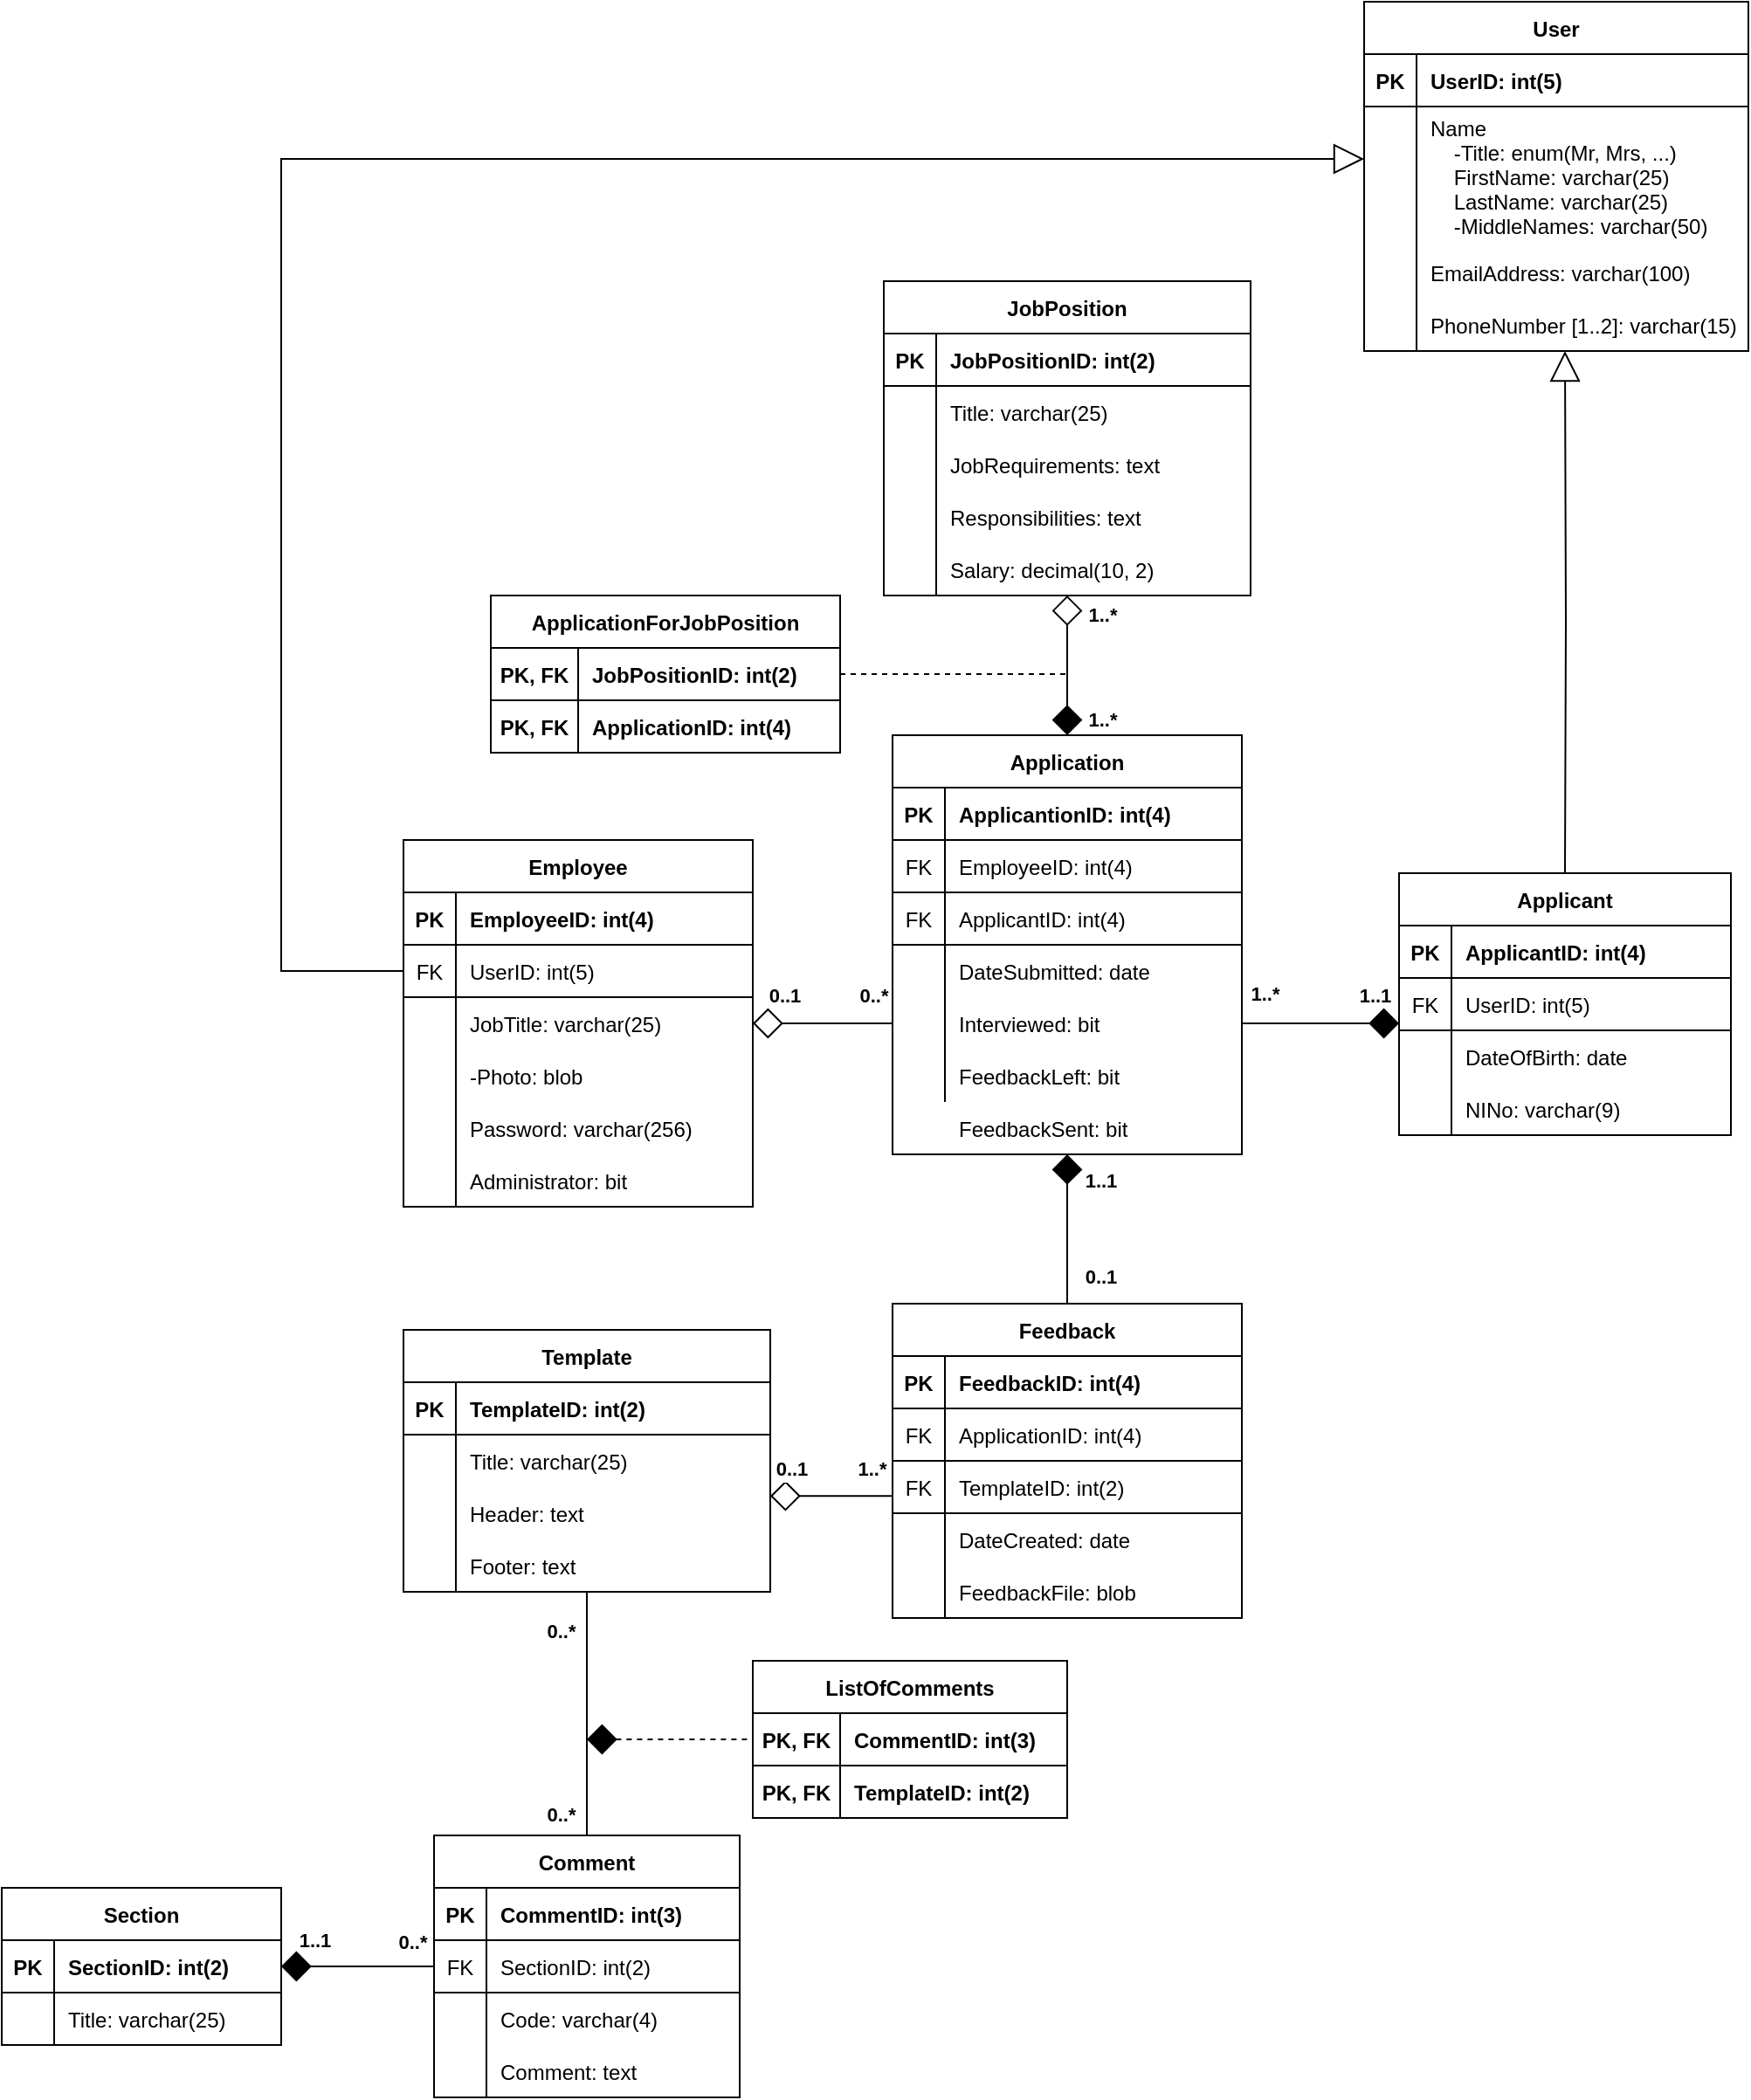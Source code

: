 <mxfile version="14.0.0" type="github">
  <diagram id="R2lEEEUBdFMjLlhIrx00" name="Page-1">
    <mxGraphModel dx="2810" dy="2193" grid="1" gridSize="10" guides="1" tooltips="1" connect="1" arrows="1" fold="1" page="1" pageScale="1" pageWidth="1080" pageHeight="1280" math="0" shadow="0" extFonts="Permanent Marker^https://fonts.googleapis.com/css?family=Permanent+Marker">
      <root>
        <mxCell id="0" />
        <mxCell id="1" parent="0" />
        <mxCell id="9p2l_SkOU7KyR0KljUXZ-85" style="edgeStyle=none;rounded=0;orthogonalLoop=1;jettySize=auto;html=1;exitX=0.5;exitY=0;exitDx=0;exitDy=0;endArrow=diamond;endFill=0;endSize=15;startSize=15;startArrow=diamond;startFill=1;" parent="1" target="9p2l_SkOU7KyR0KljUXZ-80" edge="1">
          <mxGeometry relative="1" as="geometry">
            <mxPoint x="-430" y="-820" as="sourcePoint" />
          </mxGeometry>
        </mxCell>
        <mxCell id="9p2l_SkOU7KyR0KljUXZ-97" value="1..*" style="edgeLabel;html=1;align=center;verticalAlign=middle;resizable=0;points=[];fontStyle=1" parent="9p2l_SkOU7KyR0KljUXZ-85" vertex="1" connectable="0">
          <mxGeometry x="0.552" y="-2" relative="1" as="geometry">
            <mxPoint x="18" y="-7.5" as="offset" />
          </mxGeometry>
        </mxCell>
        <mxCell id="9p2l_SkOU7KyR0KljUXZ-98" value="1..*" style="edgeLabel;html=1;align=center;verticalAlign=middle;resizable=0;points=[];fontStyle=1" parent="9p2l_SkOU7KyR0KljUXZ-85" vertex="1" connectable="0">
          <mxGeometry x="-0.298" relative="1" as="geometry">
            <mxPoint x="20" y="18.43" as="offset" />
          </mxGeometry>
        </mxCell>
        <mxCell id="9p2l_SkOU7KyR0KljUXZ-58" value="" style="endArrow=diamond;html=1;endFill=1;endSize=15;startSize=15;fontStyle=0;exitX=1;exitY=0.5;exitDx=0;exitDy=0;entryX=0;entryY=0.867;entryDx=0;entryDy=0;entryPerimeter=0;" parent="1" target="Jwv_NBytqCSPDycT1t21-40" edge="1">
          <mxGeometry width="50" height="50" relative="1" as="geometry">
            <mxPoint x="-330" y="-655" as="sourcePoint" />
            <mxPoint x="-270" y="-654" as="targetPoint" />
          </mxGeometry>
        </mxCell>
        <mxCell id="9p2l_SkOU7KyR0KljUXZ-59" value="1..1" style="edgeLabel;html=1;align=center;verticalAlign=middle;resizable=0;points=[];fontStyle=1" parent="9p2l_SkOU7KyR0KljUXZ-58" vertex="1" connectable="0">
          <mxGeometry x="0.604" y="-1" relative="1" as="geometry">
            <mxPoint x="3.83" y="-17.67" as="offset" />
          </mxGeometry>
        </mxCell>
        <mxCell id="9p2l_SkOU7KyR0KljUXZ-60" value="1..*" style="edgeLabel;html=1;align=center;verticalAlign=middle;resizable=0;points=[];fontStyle=1" parent="9p2l_SkOU7KyR0KljUXZ-58" vertex="1" connectable="0">
          <mxGeometry x="-0.706" y="1" relative="1" as="geometry">
            <mxPoint x="-0.67" y="-15.94" as="offset" />
          </mxGeometry>
        </mxCell>
        <mxCell id="9p2l_SkOU7KyR0KljUXZ-83" style="edgeStyle=none;rounded=0;orthogonalLoop=1;jettySize=auto;html=1;exitX=0.5;exitY=0;exitDx=0;exitDy=0;entryX=0.5;entryY=1;entryDx=0;entryDy=0;endArrow=diamond;endFill=1;endSize=15;startSize=15;startArrow=none;startFill=0;" parent="1" source="9p2l_SkOU7KyR0KljUXZ-1" target="-GzzLBbyq85hyPs0twr0-28" edge="1">
          <mxGeometry relative="1" as="geometry">
            <mxPoint x="-430" y="-549.79" as="targetPoint" />
          </mxGeometry>
        </mxCell>
        <mxCell id="9p2l_SkOU7KyR0KljUXZ-99" value="1..1" style="edgeLabel;html=1;align=center;verticalAlign=middle;resizable=0;points=[];fontStyle=1" parent="9p2l_SkOU7KyR0KljUXZ-83" vertex="1" connectable="0">
          <mxGeometry x="0.78" relative="1" as="geometry">
            <mxPoint x="19" y="5.1" as="offset" />
          </mxGeometry>
        </mxCell>
        <mxCell id="9p2l_SkOU7KyR0KljUXZ-100" value="0..1" style="edgeLabel;html=1;align=center;verticalAlign=middle;resizable=0;points=[];fontStyle=1" parent="9p2l_SkOU7KyR0KljUXZ-83" vertex="1" connectable="0">
          <mxGeometry x="-0.624" y="-2" relative="1" as="geometry">
            <mxPoint x="17" y="0.03" as="offset" />
          </mxGeometry>
        </mxCell>
        <mxCell id="9p2l_SkOU7KyR0KljUXZ-84" style="edgeStyle=none;rounded=0;orthogonalLoop=1;jettySize=auto;html=1;entryX=1;entryY=0.17;entryDx=0;entryDy=0;entryPerimeter=0;endArrow=diamond;endFill=0;endSize=15;startSize=15;fontStyle=1;startArrow=none;startFill=0;exitX=0;exitY=0.67;exitDx=0;exitDy=0;exitPerimeter=0;" parent="1" source="RQ_Bz-QQcChk1VoyOPiz-85" target="nxRkUjADTFQk0wGFNp9a-42" edge="1">
          <mxGeometry relative="1" as="geometry">
            <mxPoint x="-540" y="-384" as="sourcePoint" />
          </mxGeometry>
        </mxCell>
        <mxCell id="9p2l_SkOU7KyR0KljUXZ-101" value="1..*" style="edgeLabel;html=1;align=center;verticalAlign=middle;resizable=0;points=[];" parent="9p2l_SkOU7KyR0KljUXZ-84" vertex="1" connectable="0">
          <mxGeometry x="-0.639" relative="1" as="geometry">
            <mxPoint y="-15.02" as="offset" />
          </mxGeometry>
        </mxCell>
        <mxCell id="9p2l_SkOU7KyR0KljUXZ-102" value="0..1" style="edgeLabel;html=1;align=center;verticalAlign=middle;resizable=0;points=[];" parent="9p2l_SkOU7KyR0KljUXZ-84" vertex="1" connectable="0">
          <mxGeometry x="0.597" y="-1" relative="1" as="geometry">
            <mxPoint x="-2" y="-14.08" as="offset" />
          </mxGeometry>
        </mxCell>
        <mxCell id="Jwv_NBytqCSPDycT1t21-1" value="0..1" style="edgeLabel;html=1;align=center;verticalAlign=middle;resizable=0;points=[];fontStyle=1" parent="9p2l_SkOU7KyR0KljUXZ-84" vertex="1" connectable="0">
          <mxGeometry x="0.597" y="-1" relative="1" as="geometry">
            <mxPoint x="-2" y="-15.08" as="offset" />
          </mxGeometry>
        </mxCell>
        <mxCell id="Jwv_NBytqCSPDycT1t21-2" value="1..*" style="edgeLabel;html=1;align=center;verticalAlign=middle;resizable=0;points=[];fontStyle=1" parent="9p2l_SkOU7KyR0KljUXZ-84" vertex="1" connectable="0">
          <mxGeometry x="-0.639" relative="1" as="geometry">
            <mxPoint y="-16.02" as="offset" />
          </mxGeometry>
        </mxCell>
        <mxCell id="9p2l_SkOU7KyR0KljUXZ-96" style="edgeStyle=none;rounded=0;orthogonalLoop=1;jettySize=auto;html=1;exitX=0.5;exitY=0;exitDx=0;exitDy=0;endArrow=none;endFill=0;endSize=15;startSize=15;" parent="1" source="9p2l_SkOU7KyR0KljUXZ-86" target="nxRkUjADTFQk0wGFNp9a-45" edge="1">
          <mxGeometry relative="1" as="geometry" />
        </mxCell>
        <mxCell id="Jwv_NBytqCSPDycT1t21-3" value="0..*" style="edgeLabel;html=1;align=center;verticalAlign=middle;resizable=0;points=[];fontStyle=1" parent="9p2l_SkOU7KyR0KljUXZ-96" vertex="1" connectable="0">
          <mxGeometry x="-0.5" y="-1" relative="1" as="geometry">
            <mxPoint x="-16" y="22.41" as="offset" />
          </mxGeometry>
        </mxCell>
        <mxCell id="Jwv_NBytqCSPDycT1t21-4" value="0..*" style="edgeLabel;html=1;align=center;verticalAlign=middle;resizable=0;points=[];fontStyle=1" parent="9p2l_SkOU7KyR0KljUXZ-96" vertex="1" connectable="0">
          <mxGeometry x="0.429" y="3" relative="1" as="geometry">
            <mxPoint x="-12" y="-17.59" as="offset" />
          </mxGeometry>
        </mxCell>
        <mxCell id="RQ_Bz-QQcChk1VoyOPiz-91" style="edgeStyle=orthogonalEdgeStyle;rounded=0;orthogonalLoop=1;jettySize=auto;html=1;exitX=1;exitY=0.5;exitDx=0;exitDy=0;endArrow=none;endFill=0;endSize=15;startSize=15;dashed=1;" parent="1" source="RQ_Bz-QQcChk1VoyOPiz-67" edge="1">
          <mxGeometry relative="1" as="geometry">
            <mxPoint x="-430" y="-855" as="targetPoint" />
            <Array as="points">
              <mxPoint x="-430" y="-855" />
            </Array>
          </mxGeometry>
        </mxCell>
        <mxCell id="RQ_Bz-QQcChk1VoyOPiz-117" value="" style="endArrow=none;html=1;dashed=1;endSize=15;startSize=15;startArrow=diamond;startFill=1;entryX=0;entryY=0.5;entryDx=0;entryDy=0;" parent="1" target="RQ_Bz-QQcChk1VoyOPiz-106" edge="1">
          <mxGeometry width="50" height="50" relative="1" as="geometry">
            <mxPoint x="-705" y="-245" as="sourcePoint" />
            <mxPoint x="-615" y="-255" as="targetPoint" />
          </mxGeometry>
        </mxCell>
        <mxCell id="Jwv_NBytqCSPDycT1t21-5" value="" style="endArrow=none;html=1;endSize=15;startSize=15;startArrow=diamond;startFill=0;exitX=1;exitY=0.5;exitDx=0;exitDy=0;" parent="1" source="9foVVdT4UvjjOPpK9y7M-1" edge="1">
          <mxGeometry width="50" height="50" relative="1" as="geometry">
            <mxPoint x="-610" y="-660" as="sourcePoint" />
            <mxPoint x="-530" y="-655" as="targetPoint" />
          </mxGeometry>
        </mxCell>
        <mxCell id="Jwv_NBytqCSPDycT1t21-6" value="0..*" style="edgeLabel;html=1;align=center;verticalAlign=middle;resizable=0;points=[];fontStyle=1" parent="Jwv_NBytqCSPDycT1t21-5" vertex="1" connectable="0">
          <mxGeometry x="0.604" y="-1" relative="1" as="geometry">
            <mxPoint x="4.83" y="-17" as="offset" />
          </mxGeometry>
        </mxCell>
        <mxCell id="Jwv_NBytqCSPDycT1t21-7" value="0..1" style="edgeLabel;html=1;align=center;verticalAlign=middle;resizable=0;points=[];fontStyle=1" parent="Jwv_NBytqCSPDycT1t21-5" vertex="1" connectable="0">
          <mxGeometry x="-0.706" y="1" relative="1" as="geometry">
            <mxPoint x="5.29" y="-15" as="offset" />
          </mxGeometry>
        </mxCell>
        <mxCell id="Jwv_NBytqCSPDycT1t21-37" style="edgeStyle=orthogonalEdgeStyle;rounded=0;orthogonalLoop=1;jettySize=auto;html=1;startArrow=block;startFill=0;startSize=15;endArrow=none;endFill=0;endSize=15;entryX=0;entryY=0.5;entryDx=0;entryDy=0;" parent="1" source="Jwv_NBytqCSPDycT1t21-12" target="Jwv_NBytqCSPDycT1t21-43" edge="1">
          <mxGeometry relative="1" as="geometry">
            <mxPoint x="-850" y="-670" as="targetPoint" />
            <Array as="points">
              <mxPoint x="-880" y="-1150" />
              <mxPoint x="-880" y="-685" />
            </Array>
            <mxPoint x="-280" y="-1120" as="sourcePoint" />
          </mxGeometry>
        </mxCell>
        <mxCell id="Jwv_NBytqCSPDycT1t21-39" style="edgeStyle=orthogonalEdgeStyle;rounded=0;orthogonalLoop=1;jettySize=auto;html=1;entryX=0.5;entryY=0;entryDx=0;entryDy=0;startArrow=block;startFill=0;startSize=15;endArrow=none;endFill=0;endSize=15;" parent="1" target="C-vyLk0tnHw3VtMMgP7b-2" edge="1">
          <mxGeometry relative="1" as="geometry">
            <mxPoint x="-145" y="-1040" as="sourcePoint" />
            <Array as="points" />
          </mxGeometry>
        </mxCell>
        <mxCell id="9p2l_SkOU7KyR0KljUXZ-64" value="JobPosition" style="shape=table;startSize=30;container=1;collapsible=1;childLayout=tableLayout;fixedRows=1;rowLines=0;fontStyle=1;align=center;resizeLast=1;" parent="1" vertex="1">
          <mxGeometry x="-535" y="-1080" width="210" height="180" as="geometry" />
        </mxCell>
        <mxCell id="9p2l_SkOU7KyR0KljUXZ-65" value="" style="shape=partialRectangle;collapsible=0;dropTarget=0;pointerEvents=0;fillColor=none;points=[[0,0.5],[1,0.5]];portConstraint=eastwest;top=0;left=0;right=0;bottom=1;" parent="9p2l_SkOU7KyR0KljUXZ-64" vertex="1">
          <mxGeometry y="30" width="210" height="30" as="geometry" />
        </mxCell>
        <mxCell id="9p2l_SkOU7KyR0KljUXZ-66" value="PK" style="shape=partialRectangle;overflow=hidden;connectable=0;fillColor=none;top=0;left=0;bottom=0;right=0;fontStyle=1;" parent="9p2l_SkOU7KyR0KljUXZ-65" vertex="1">
          <mxGeometry width="30" height="30" as="geometry" />
        </mxCell>
        <mxCell id="9p2l_SkOU7KyR0KljUXZ-67" value="JobPositionID: int(2)" style="shape=partialRectangle;overflow=hidden;connectable=0;fillColor=none;top=0;left=0;bottom=0;right=0;align=left;spacingLeft=6;fontStyle=1;" parent="9p2l_SkOU7KyR0KljUXZ-65" vertex="1">
          <mxGeometry x="30" width="180" height="30" as="geometry" />
        </mxCell>
        <mxCell id="9p2l_SkOU7KyR0KljUXZ-71" value="" style="shape=partialRectangle;collapsible=0;dropTarget=0;pointerEvents=0;fillColor=none;points=[[0,0.5],[1,0.5]];portConstraint=eastwest;top=0;left=0;right=0;bottom=0;" parent="9p2l_SkOU7KyR0KljUXZ-64" vertex="1">
          <mxGeometry y="60" width="210" height="30" as="geometry" />
        </mxCell>
        <mxCell id="9p2l_SkOU7KyR0KljUXZ-72" value="" style="shape=partialRectangle;overflow=hidden;connectable=0;fillColor=none;top=0;left=0;bottom=0;right=0;" parent="9p2l_SkOU7KyR0KljUXZ-71" vertex="1">
          <mxGeometry width="30" height="30" as="geometry" />
        </mxCell>
        <mxCell id="9p2l_SkOU7KyR0KljUXZ-73" value="Title: varchar(25)" style="shape=partialRectangle;overflow=hidden;connectable=0;fillColor=none;top=0;left=0;bottom=0;right=0;align=left;spacingLeft=6;" parent="9p2l_SkOU7KyR0KljUXZ-71" vertex="1">
          <mxGeometry x="30" width="180" height="30" as="geometry" />
        </mxCell>
        <mxCell id="9p2l_SkOU7KyR0KljUXZ-74" value="" style="shape=partialRectangle;collapsible=0;dropTarget=0;pointerEvents=0;fillColor=none;points=[[0,0.5],[1,0.5]];portConstraint=eastwest;top=0;left=0;right=0;bottom=0;" parent="9p2l_SkOU7KyR0KljUXZ-64" vertex="1">
          <mxGeometry y="90" width="210" height="30" as="geometry" />
        </mxCell>
        <mxCell id="9p2l_SkOU7KyR0KljUXZ-75" value="" style="shape=partialRectangle;overflow=hidden;connectable=0;fillColor=none;top=0;left=0;bottom=0;right=0;" parent="9p2l_SkOU7KyR0KljUXZ-74" vertex="1">
          <mxGeometry width="30" height="30" as="geometry" />
        </mxCell>
        <mxCell id="9p2l_SkOU7KyR0KljUXZ-76" value="JobRequirements: text" style="shape=partialRectangle;overflow=hidden;connectable=0;fillColor=none;top=0;left=0;bottom=0;right=0;align=left;spacingLeft=6;" parent="9p2l_SkOU7KyR0KljUXZ-74" vertex="1">
          <mxGeometry x="30" width="180" height="30" as="geometry" />
        </mxCell>
        <mxCell id="9p2l_SkOU7KyR0KljUXZ-77" value="" style="shape=partialRectangle;collapsible=0;dropTarget=0;pointerEvents=0;fillColor=none;points=[[0,0.5],[1,0.5]];portConstraint=eastwest;top=0;left=0;right=0;bottom=0;" parent="9p2l_SkOU7KyR0KljUXZ-64" vertex="1">
          <mxGeometry y="120" width="210" height="30" as="geometry" />
        </mxCell>
        <mxCell id="9p2l_SkOU7KyR0KljUXZ-78" value="" style="shape=partialRectangle;overflow=hidden;connectable=0;fillColor=none;top=0;left=0;bottom=0;right=0;" parent="9p2l_SkOU7KyR0KljUXZ-77" vertex="1">
          <mxGeometry width="30" height="30" as="geometry" />
        </mxCell>
        <mxCell id="9p2l_SkOU7KyR0KljUXZ-79" value="Responsibilities: text" style="shape=partialRectangle;overflow=hidden;connectable=0;fillColor=none;top=0;left=0;bottom=0;right=0;align=left;spacingLeft=6;" parent="9p2l_SkOU7KyR0KljUXZ-77" vertex="1">
          <mxGeometry x="30" width="180" height="30" as="geometry" />
        </mxCell>
        <mxCell id="9p2l_SkOU7KyR0KljUXZ-80" value="" style="shape=partialRectangle;collapsible=0;dropTarget=0;pointerEvents=0;fillColor=none;points=[[0,0.5],[1,0.5]];portConstraint=eastwest;top=0;left=0;right=0;bottom=0;" parent="9p2l_SkOU7KyR0KljUXZ-64" vertex="1">
          <mxGeometry y="150" width="210" height="30" as="geometry" />
        </mxCell>
        <mxCell id="9p2l_SkOU7KyR0KljUXZ-81" value="" style="shape=partialRectangle;overflow=hidden;connectable=0;fillColor=none;top=0;left=0;bottom=0;right=0;" parent="9p2l_SkOU7KyR0KljUXZ-80" vertex="1">
          <mxGeometry width="30" height="30" as="geometry" />
        </mxCell>
        <mxCell id="9p2l_SkOU7KyR0KljUXZ-82" value="Salary: decimal(10, 2)" style="shape=partialRectangle;overflow=hidden;connectable=0;fillColor=none;top=0;left=0;bottom=0;right=0;align=left;spacingLeft=6;" parent="9p2l_SkOU7KyR0KljUXZ-80" vertex="1">
          <mxGeometry x="30" width="180" height="30" as="geometry" />
        </mxCell>
        <mxCell id="C-vyLk0tnHw3VtMMgP7b-23" value="Employee" style="shape=table;startSize=30;container=1;collapsible=1;childLayout=tableLayout;fixedRows=1;rowLines=0;fontStyle=1;align=center;resizeLast=1;" parent="1" vertex="1">
          <mxGeometry x="-810" y="-760" width="200" height="210" as="geometry" />
        </mxCell>
        <mxCell id="C-vyLk0tnHw3VtMMgP7b-24" value="" style="shape=partialRectangle;collapsible=0;dropTarget=0;pointerEvents=0;fillColor=none;points=[[0,0.5],[1,0.5]];portConstraint=eastwest;top=0;left=0;right=0;bottom=1;" parent="C-vyLk0tnHw3VtMMgP7b-23" vertex="1">
          <mxGeometry y="30" width="200" height="30" as="geometry" />
        </mxCell>
        <mxCell id="C-vyLk0tnHw3VtMMgP7b-25" value="PK" style="shape=partialRectangle;overflow=hidden;connectable=0;fillColor=none;top=0;left=0;bottom=0;right=0;fontStyle=1;" parent="C-vyLk0tnHw3VtMMgP7b-24" vertex="1">
          <mxGeometry width="30" height="30" as="geometry" />
        </mxCell>
        <mxCell id="C-vyLk0tnHw3VtMMgP7b-26" value="EmployeeID: int(4)" style="shape=partialRectangle;overflow=hidden;connectable=0;fillColor=none;top=0;left=0;bottom=0;right=0;align=left;spacingLeft=6;fontStyle=1;" parent="C-vyLk0tnHw3VtMMgP7b-24" vertex="1">
          <mxGeometry x="30" width="170" height="30" as="geometry" />
        </mxCell>
        <mxCell id="Jwv_NBytqCSPDycT1t21-43" value="" style="shape=partialRectangle;collapsible=0;dropTarget=0;pointerEvents=0;fillColor=none;points=[[0,0.5],[1,0.5]];portConstraint=eastwest;top=0;left=0;right=0;bottom=1;" parent="C-vyLk0tnHw3VtMMgP7b-23" vertex="1">
          <mxGeometry y="60" width="200" height="30" as="geometry" />
        </mxCell>
        <mxCell id="Jwv_NBytqCSPDycT1t21-44" value="FK" style="shape=partialRectangle;overflow=hidden;connectable=0;fillColor=none;top=0;left=0;bottom=0;right=0;fontStyle=0;" parent="Jwv_NBytqCSPDycT1t21-43" vertex="1">
          <mxGeometry width="30" height="30" as="geometry" />
        </mxCell>
        <mxCell id="Jwv_NBytqCSPDycT1t21-45" value="UserID: int(5)" style="shape=partialRectangle;overflow=hidden;connectable=0;fillColor=none;top=0;left=0;bottom=0;right=0;align=left;spacingLeft=6;fontStyle=0;" parent="Jwv_NBytqCSPDycT1t21-43" vertex="1">
          <mxGeometry x="30" width="170" height="30" as="geometry" />
        </mxCell>
        <mxCell id="9foVVdT4UvjjOPpK9y7M-1" value="" style="shape=partialRectangle;collapsible=0;dropTarget=0;pointerEvents=0;fillColor=none;points=[[0,0.5],[1,0.5]];portConstraint=eastwest;top=0;left=0;right=0;bottom=0;" parent="C-vyLk0tnHw3VtMMgP7b-23" vertex="1">
          <mxGeometry y="90" width="200" height="30" as="geometry" />
        </mxCell>
        <mxCell id="9foVVdT4UvjjOPpK9y7M-2" value="" style="shape=partialRectangle;overflow=hidden;connectable=0;fillColor=none;top=0;left=0;bottom=0;right=0;" parent="9foVVdT4UvjjOPpK9y7M-1" vertex="1">
          <mxGeometry width="30" height="30" as="geometry" />
        </mxCell>
        <mxCell id="9foVVdT4UvjjOPpK9y7M-3" value="JobTitle: varchar(25)" style="shape=partialRectangle;overflow=hidden;connectable=0;fillColor=none;top=0;left=0;bottom=0;right=0;align=left;spacingLeft=6;" parent="9foVVdT4UvjjOPpK9y7M-1" vertex="1">
          <mxGeometry x="30" width="170" height="30" as="geometry" />
        </mxCell>
        <mxCell id="6usLaWEUYPY83Md6v3eO-1" value="" style="shape=partialRectangle;collapsible=0;dropTarget=0;pointerEvents=0;fillColor=none;points=[[0,0.5],[1,0.5]];portConstraint=eastwest;top=0;left=0;right=0;bottom=0;" parent="C-vyLk0tnHw3VtMMgP7b-23" vertex="1">
          <mxGeometry y="120" width="200" height="30" as="geometry" />
        </mxCell>
        <mxCell id="6usLaWEUYPY83Md6v3eO-2" value="" style="shape=partialRectangle;overflow=hidden;connectable=0;fillColor=none;top=0;left=0;bottom=0;right=0;" parent="6usLaWEUYPY83Md6v3eO-1" vertex="1">
          <mxGeometry width="30" height="30" as="geometry" />
        </mxCell>
        <mxCell id="6usLaWEUYPY83Md6v3eO-3" value="-Photo: blob" style="shape=partialRectangle;overflow=hidden;connectable=0;fillColor=none;top=0;left=0;bottom=0;right=0;align=left;spacingLeft=6;" parent="6usLaWEUYPY83Md6v3eO-1" vertex="1">
          <mxGeometry x="30" width="170" height="30" as="geometry" />
        </mxCell>
        <mxCell id="RQ_Bz-QQcChk1VoyOPiz-60" value="" style="shape=partialRectangle;collapsible=0;dropTarget=0;pointerEvents=0;fillColor=none;points=[[0,0.5],[1,0.5]];portConstraint=eastwest;top=0;left=0;right=0;bottom=0;" parent="C-vyLk0tnHw3VtMMgP7b-23" vertex="1">
          <mxGeometry y="150" width="200" height="30" as="geometry" />
        </mxCell>
        <mxCell id="RQ_Bz-QQcChk1VoyOPiz-61" value="" style="shape=partialRectangle;overflow=hidden;connectable=0;fillColor=none;top=0;left=0;bottom=0;right=0;" parent="RQ_Bz-QQcChk1VoyOPiz-60" vertex="1">
          <mxGeometry width="30" height="30" as="geometry" />
        </mxCell>
        <mxCell id="RQ_Bz-QQcChk1VoyOPiz-62" value="Password: varchar(256)" style="shape=partialRectangle;overflow=hidden;connectable=0;fillColor=none;top=0;left=0;bottom=0;right=0;align=left;spacingLeft=6;" parent="RQ_Bz-QQcChk1VoyOPiz-60" vertex="1">
          <mxGeometry x="30" width="170" height="30" as="geometry" />
        </mxCell>
        <mxCell id="nxRkUjADTFQk0wGFNp9a-20" value="" style="shape=partialRectangle;collapsible=0;dropTarget=0;pointerEvents=0;fillColor=none;points=[[0,0.5],[1,0.5]];portConstraint=eastwest;top=0;left=0;right=0;bottom=0;" parent="C-vyLk0tnHw3VtMMgP7b-23" vertex="1">
          <mxGeometry y="180" width="200" height="30" as="geometry" />
        </mxCell>
        <mxCell id="nxRkUjADTFQk0wGFNp9a-21" value="" style="shape=partialRectangle;overflow=hidden;connectable=0;fillColor=none;top=0;left=0;bottom=0;right=0;" parent="nxRkUjADTFQk0wGFNp9a-20" vertex="1">
          <mxGeometry width="30" height="30" as="geometry" />
        </mxCell>
        <mxCell id="nxRkUjADTFQk0wGFNp9a-22" value="Administrator: bit" style="shape=partialRectangle;overflow=hidden;connectable=0;fillColor=none;top=0;left=0;bottom=0;right=0;align=left;spacingLeft=6;" parent="nxRkUjADTFQk0wGFNp9a-20" vertex="1">
          <mxGeometry x="30" width="170" height="30" as="geometry" />
        </mxCell>
        <mxCell id="nxRkUjADTFQk0wGFNp9a-35" value="Template" style="shape=table;startSize=30;container=1;collapsible=1;childLayout=tableLayout;fixedRows=1;rowLines=0;fontStyle=1;align=center;resizeLast=1;" parent="1" vertex="1">
          <mxGeometry x="-810" y="-479.5" width="210" height="150" as="geometry" />
        </mxCell>
        <mxCell id="nxRkUjADTFQk0wGFNp9a-36" value="" style="shape=partialRectangle;collapsible=0;dropTarget=0;pointerEvents=0;fillColor=none;points=[[0,0.5],[1,0.5]];portConstraint=eastwest;top=0;left=0;right=0;bottom=1;" parent="nxRkUjADTFQk0wGFNp9a-35" vertex="1">
          <mxGeometry y="30" width="210" height="30" as="geometry" />
        </mxCell>
        <mxCell id="nxRkUjADTFQk0wGFNp9a-37" value="PK" style="shape=partialRectangle;overflow=hidden;connectable=0;fillColor=none;top=0;left=0;bottom=0;right=0;fontStyle=1;" parent="nxRkUjADTFQk0wGFNp9a-36" vertex="1">
          <mxGeometry width="30" height="30" as="geometry" />
        </mxCell>
        <mxCell id="nxRkUjADTFQk0wGFNp9a-38" value="TemplateID: int(2)" style="shape=partialRectangle;overflow=hidden;connectable=0;fillColor=none;top=0;left=0;bottom=0;right=0;align=left;spacingLeft=6;fontStyle=1;" parent="nxRkUjADTFQk0wGFNp9a-36" vertex="1">
          <mxGeometry x="30" width="180" height="30" as="geometry" />
        </mxCell>
        <mxCell id="nxRkUjADTFQk0wGFNp9a-39" value="" style="shape=partialRectangle;collapsible=0;dropTarget=0;pointerEvents=0;fillColor=none;points=[[0,0.5],[1,0.5]];portConstraint=eastwest;top=0;left=0;right=0;bottom=0;" parent="nxRkUjADTFQk0wGFNp9a-35" vertex="1">
          <mxGeometry y="60" width="210" height="30" as="geometry" />
        </mxCell>
        <mxCell id="nxRkUjADTFQk0wGFNp9a-40" value="" style="shape=partialRectangle;overflow=hidden;connectable=0;fillColor=none;top=0;left=0;bottom=0;right=0;" parent="nxRkUjADTFQk0wGFNp9a-39" vertex="1">
          <mxGeometry width="30" height="30" as="geometry" />
        </mxCell>
        <mxCell id="nxRkUjADTFQk0wGFNp9a-41" value="Title: varchar(25)" style="shape=partialRectangle;overflow=hidden;connectable=0;fillColor=none;top=0;left=0;bottom=0;right=0;align=left;spacingLeft=6;" parent="nxRkUjADTFQk0wGFNp9a-39" vertex="1">
          <mxGeometry x="30" width="180" height="30" as="geometry" />
        </mxCell>
        <mxCell id="nxRkUjADTFQk0wGFNp9a-42" value="" style="shape=partialRectangle;collapsible=0;dropTarget=0;pointerEvents=0;fillColor=none;points=[[0,0.5],[1,0.5]];portConstraint=eastwest;top=0;left=0;right=0;bottom=0;" parent="nxRkUjADTFQk0wGFNp9a-35" vertex="1">
          <mxGeometry y="90" width="210" height="30" as="geometry" />
        </mxCell>
        <mxCell id="nxRkUjADTFQk0wGFNp9a-43" value="" style="shape=partialRectangle;overflow=hidden;connectable=0;fillColor=none;top=0;left=0;bottom=0;right=0;" parent="nxRkUjADTFQk0wGFNp9a-42" vertex="1">
          <mxGeometry width="30" height="30" as="geometry" />
        </mxCell>
        <mxCell id="nxRkUjADTFQk0wGFNp9a-44" value="Header: text" style="shape=partialRectangle;overflow=hidden;connectable=0;fillColor=none;top=0;left=0;bottom=0;right=0;align=left;spacingLeft=6;" parent="nxRkUjADTFQk0wGFNp9a-42" vertex="1">
          <mxGeometry x="30" width="180" height="30" as="geometry" />
        </mxCell>
        <mxCell id="nxRkUjADTFQk0wGFNp9a-45" value="" style="shape=partialRectangle;collapsible=0;dropTarget=0;pointerEvents=0;fillColor=none;points=[[0,0.5],[1,0.5]];portConstraint=eastwest;top=0;left=0;right=0;bottom=0;" parent="nxRkUjADTFQk0wGFNp9a-35" vertex="1">
          <mxGeometry y="120" width="210" height="30" as="geometry" />
        </mxCell>
        <mxCell id="nxRkUjADTFQk0wGFNp9a-46" value="" style="shape=partialRectangle;overflow=hidden;connectable=0;fillColor=none;top=0;left=0;bottom=0;right=0;" parent="nxRkUjADTFQk0wGFNp9a-45" vertex="1">
          <mxGeometry width="30" height="30" as="geometry" />
        </mxCell>
        <mxCell id="nxRkUjADTFQk0wGFNp9a-47" value="Footer: text" style="shape=partialRectangle;overflow=hidden;connectable=0;fillColor=none;top=0;left=0;bottom=0;right=0;align=left;spacingLeft=6;" parent="nxRkUjADTFQk0wGFNp9a-45" vertex="1">
          <mxGeometry x="30" width="180" height="30" as="geometry" />
        </mxCell>
        <mxCell id="C-vyLk0tnHw3VtMMgP7b-2" value="Applicant" style="shape=table;startSize=30;container=1;collapsible=1;childLayout=tableLayout;fixedRows=1;rowLines=0;fontStyle=1;align=center;resizeLast=1;" parent="1" vertex="1">
          <mxGeometry x="-240" y="-741" width="190" height="150" as="geometry" />
        </mxCell>
        <mxCell id="C-vyLk0tnHw3VtMMgP7b-3" value="" style="shape=partialRectangle;collapsible=0;dropTarget=0;pointerEvents=0;fillColor=none;points=[[0,0.5],[1,0.5]];portConstraint=eastwest;top=0;left=0;right=0;bottom=1;" parent="C-vyLk0tnHw3VtMMgP7b-2" vertex="1">
          <mxGeometry y="30" width="190" height="30" as="geometry" />
        </mxCell>
        <mxCell id="C-vyLk0tnHw3VtMMgP7b-4" value="PK" style="shape=partialRectangle;overflow=hidden;connectable=0;fillColor=none;top=0;left=0;bottom=0;right=0;fontStyle=1;" parent="C-vyLk0tnHw3VtMMgP7b-3" vertex="1">
          <mxGeometry width="30" height="30" as="geometry" />
        </mxCell>
        <mxCell id="C-vyLk0tnHw3VtMMgP7b-5" value="ApplicantID: int(4)" style="shape=partialRectangle;overflow=hidden;connectable=0;fillColor=none;top=0;left=0;bottom=0;right=0;align=left;spacingLeft=6;fontStyle=1;" parent="C-vyLk0tnHw3VtMMgP7b-3" vertex="1">
          <mxGeometry x="30" width="160" height="30" as="geometry" />
        </mxCell>
        <mxCell id="Jwv_NBytqCSPDycT1t21-40" value="" style="shape=partialRectangle;collapsible=0;dropTarget=0;pointerEvents=0;fillColor=none;points=[[0,0.5],[1,0.5]];portConstraint=eastwest;top=0;left=0;right=0;bottom=1;" parent="C-vyLk0tnHw3VtMMgP7b-2" vertex="1">
          <mxGeometry y="60" width="190" height="30" as="geometry" />
        </mxCell>
        <mxCell id="Jwv_NBytqCSPDycT1t21-41" value="FK" style="shape=partialRectangle;overflow=hidden;connectable=0;fillColor=none;top=0;left=0;bottom=0;right=0;fontStyle=0;" parent="Jwv_NBytqCSPDycT1t21-40" vertex="1">
          <mxGeometry width="30" height="30" as="geometry" />
        </mxCell>
        <mxCell id="Jwv_NBytqCSPDycT1t21-42" value="UserID: int(5)" style="shape=partialRectangle;overflow=hidden;connectable=0;fillColor=none;top=0;left=0;bottom=0;right=0;align=left;spacingLeft=6;fontStyle=0;" parent="Jwv_NBytqCSPDycT1t21-40" vertex="1">
          <mxGeometry x="30" width="160" height="30" as="geometry" />
        </mxCell>
        <mxCell id="9p2l_SkOU7KyR0KljUXZ-45" value="" style="shape=partialRectangle;collapsible=0;dropTarget=0;pointerEvents=0;fillColor=none;points=[[0,0.5],[1,0.5]];portConstraint=eastwest;top=0;left=0;right=0;bottom=0;" parent="C-vyLk0tnHw3VtMMgP7b-2" vertex="1">
          <mxGeometry y="90" width="190" height="30" as="geometry" />
        </mxCell>
        <mxCell id="9p2l_SkOU7KyR0KljUXZ-46" value="" style="shape=partialRectangle;overflow=hidden;connectable=0;fillColor=none;top=0;left=0;bottom=0;right=0;" parent="9p2l_SkOU7KyR0KljUXZ-45" vertex="1">
          <mxGeometry width="30" height="30" as="geometry" />
        </mxCell>
        <mxCell id="9p2l_SkOU7KyR0KljUXZ-47" value="DateOfBirth: date" style="shape=partialRectangle;overflow=hidden;connectable=0;fillColor=none;top=0;left=0;bottom=0;right=0;align=left;spacingLeft=6;" parent="9p2l_SkOU7KyR0KljUXZ-45" vertex="1">
          <mxGeometry x="30" width="160" height="30" as="geometry" />
        </mxCell>
        <mxCell id="RQ_Bz-QQcChk1VoyOPiz-45" value="" style="shape=partialRectangle;collapsible=0;dropTarget=0;pointerEvents=0;fillColor=none;points=[[0,0.5],[1,0.5]];portConstraint=eastwest;top=0;left=0;right=0;bottom=0;" parent="C-vyLk0tnHw3VtMMgP7b-2" vertex="1">
          <mxGeometry y="120" width="190" height="30" as="geometry" />
        </mxCell>
        <mxCell id="RQ_Bz-QQcChk1VoyOPiz-46" value="" style="shape=partialRectangle;overflow=hidden;connectable=0;fillColor=none;top=0;left=0;bottom=0;right=0;" parent="RQ_Bz-QQcChk1VoyOPiz-45" vertex="1">
          <mxGeometry width="30" height="30" as="geometry" />
        </mxCell>
        <mxCell id="RQ_Bz-QQcChk1VoyOPiz-47" value="NINo: varchar(9)" style="shape=partialRectangle;overflow=hidden;connectable=0;fillColor=none;top=0;left=0;bottom=0;right=0;align=left;spacingLeft=6;" parent="RQ_Bz-QQcChk1VoyOPiz-45" vertex="1">
          <mxGeometry x="30" width="160" height="30" as="geometry" />
        </mxCell>
        <mxCell id="Jwv_NBytqCSPDycT1t21-8" value="User" style="shape=table;startSize=30;container=1;collapsible=1;childLayout=tableLayout;fixedRows=1;rowLines=0;fontStyle=1;align=center;resizeLast=1;" parent="1" vertex="1">
          <mxGeometry x="-260" y="-1240" width="220" height="200" as="geometry" />
        </mxCell>
        <mxCell id="Jwv_NBytqCSPDycT1t21-9" value="" style="shape=partialRectangle;collapsible=0;dropTarget=0;pointerEvents=0;fillColor=none;points=[[0,0.5],[1,0.5]];portConstraint=eastwest;top=0;left=0;right=0;bottom=1;" parent="Jwv_NBytqCSPDycT1t21-8" vertex="1">
          <mxGeometry y="30" width="220" height="30" as="geometry" />
        </mxCell>
        <mxCell id="Jwv_NBytqCSPDycT1t21-10" value="PK" style="shape=partialRectangle;overflow=hidden;connectable=0;fillColor=none;top=0;left=0;bottom=0;right=0;fontStyle=1;" parent="Jwv_NBytqCSPDycT1t21-9" vertex="1">
          <mxGeometry width="30" height="30" as="geometry" />
        </mxCell>
        <mxCell id="Jwv_NBytqCSPDycT1t21-11" value="UserID: int(5)" style="shape=partialRectangle;overflow=hidden;connectable=0;fillColor=none;top=0;left=0;bottom=0;right=0;align=left;spacingLeft=6;fontStyle=1;" parent="Jwv_NBytqCSPDycT1t21-9" vertex="1">
          <mxGeometry x="30" width="190" height="30" as="geometry" />
        </mxCell>
        <mxCell id="Jwv_NBytqCSPDycT1t21-12" value="" style="shape=partialRectangle;collapsible=0;dropTarget=0;pointerEvents=0;fillColor=none;points=[[0,0.5],[1,0.5]];portConstraint=eastwest;top=0;left=0;right=0;bottom=0;" parent="Jwv_NBytqCSPDycT1t21-8" vertex="1">
          <mxGeometry y="60" width="220" height="80" as="geometry" />
        </mxCell>
        <mxCell id="Jwv_NBytqCSPDycT1t21-13" value="" style="shape=partialRectangle;overflow=hidden;connectable=0;fillColor=none;top=0;left=0;bottom=0;right=0;" parent="Jwv_NBytqCSPDycT1t21-12" vertex="1">
          <mxGeometry width="30" height="80" as="geometry" />
        </mxCell>
        <mxCell id="Jwv_NBytqCSPDycT1t21-14" value="Name&#xa;    -Title: enum(Mr, Mrs, ...)&#xa;    FirstName: varchar(25)&#xa;    LastName: varchar(25)&#xa;    -MiddleNames: varchar(50)" style="shape=partialRectangle;overflow=hidden;connectable=0;fillColor=none;top=0;left=0;bottom=0;right=0;align=left;spacingLeft=6;" parent="Jwv_NBytqCSPDycT1t21-12" vertex="1">
          <mxGeometry x="30" width="190" height="80" as="geometry" />
        </mxCell>
        <mxCell id="Jwv_NBytqCSPDycT1t21-15" value="" style="shape=partialRectangle;collapsible=0;dropTarget=0;pointerEvents=0;fillColor=none;points=[[0,0.5],[1,0.5]];portConstraint=eastwest;top=0;left=0;right=0;bottom=0;" parent="Jwv_NBytqCSPDycT1t21-8" vertex="1">
          <mxGeometry y="140" width="220" height="30" as="geometry" />
        </mxCell>
        <mxCell id="Jwv_NBytqCSPDycT1t21-16" value="" style="shape=partialRectangle;overflow=hidden;connectable=0;fillColor=none;top=0;left=0;bottom=0;right=0;" parent="Jwv_NBytqCSPDycT1t21-15" vertex="1">
          <mxGeometry width="30" height="30" as="geometry" />
        </mxCell>
        <mxCell id="Jwv_NBytqCSPDycT1t21-17" value="EmailAddress: varchar(100)" style="shape=partialRectangle;overflow=hidden;connectable=0;fillColor=none;top=0;left=0;bottom=0;right=0;align=left;spacingLeft=6;" parent="Jwv_NBytqCSPDycT1t21-15" vertex="1">
          <mxGeometry x="30" width="190" height="30" as="geometry" />
        </mxCell>
        <mxCell id="6usLaWEUYPY83Md6v3eO-4" value="" style="shape=partialRectangle;collapsible=0;dropTarget=0;pointerEvents=0;fillColor=none;points=[[0,0.5],[1,0.5]];portConstraint=eastwest;top=0;left=0;right=0;bottom=0;" parent="Jwv_NBytqCSPDycT1t21-8" vertex="1">
          <mxGeometry y="170" width="220" height="30" as="geometry" />
        </mxCell>
        <mxCell id="6usLaWEUYPY83Md6v3eO-5" value="" style="shape=partialRectangle;overflow=hidden;connectable=0;fillColor=none;top=0;left=0;bottom=0;right=0;" parent="6usLaWEUYPY83Md6v3eO-4" vertex="1">
          <mxGeometry width="30" height="30" as="geometry" />
        </mxCell>
        <mxCell id="6usLaWEUYPY83Md6v3eO-6" value="PhoneNumber [1..2]: varchar(15)" style="shape=partialRectangle;overflow=hidden;connectable=0;fillColor=none;top=0;left=0;bottom=0;right=0;align=left;spacingLeft=6;" parent="6usLaWEUYPY83Md6v3eO-4" vertex="1">
          <mxGeometry x="30" width="190" height="30" as="geometry" />
        </mxCell>
        <mxCell id="9p2l_SkOU7KyR0KljUXZ-86" value="Comment" style="shape=table;startSize=30;container=1;collapsible=1;childLayout=tableLayout;fixedRows=1;rowLines=0;fontStyle=1;align=center;resizeLast=1;" parent="1" vertex="1">
          <mxGeometry x="-792.5" y="-190" width="175" height="150" as="geometry" />
        </mxCell>
        <mxCell id="9p2l_SkOU7KyR0KljUXZ-87" value="" style="shape=partialRectangle;collapsible=0;dropTarget=0;pointerEvents=0;fillColor=none;points=[[0,0.5],[1,0.5]];portConstraint=eastwest;top=0;left=0;right=0;bottom=1;" parent="9p2l_SkOU7KyR0KljUXZ-86" vertex="1">
          <mxGeometry y="30" width="175" height="30" as="geometry" />
        </mxCell>
        <mxCell id="9p2l_SkOU7KyR0KljUXZ-88" value="PK" style="shape=partialRectangle;overflow=hidden;connectable=0;fillColor=none;top=0;left=0;bottom=0;right=0;fontStyle=1;" parent="9p2l_SkOU7KyR0KljUXZ-87" vertex="1">
          <mxGeometry width="30" height="30" as="geometry" />
        </mxCell>
        <mxCell id="9p2l_SkOU7KyR0KljUXZ-89" value="CommentID: int(3)" style="shape=partialRectangle;overflow=hidden;connectable=0;fillColor=none;top=0;left=0;bottom=0;right=0;align=left;spacingLeft=6;fontStyle=1;" parent="9p2l_SkOU7KyR0KljUXZ-87" vertex="1">
          <mxGeometry x="30" width="145" height="30" as="geometry" />
        </mxCell>
        <mxCell id="6usLaWEUYPY83Md6v3eO-37" value="" style="shape=partialRectangle;collapsible=0;dropTarget=0;pointerEvents=0;fillColor=none;points=[[0,0.5],[1,0.5]];portConstraint=eastwest;top=0;left=0;right=0;bottom=1;" parent="9p2l_SkOU7KyR0KljUXZ-86" vertex="1">
          <mxGeometry y="60" width="175" height="30" as="geometry" />
        </mxCell>
        <mxCell id="6usLaWEUYPY83Md6v3eO-38" value="FK" style="shape=partialRectangle;overflow=hidden;connectable=0;fillColor=none;top=0;left=0;bottom=0;right=0;fontStyle=0;" parent="6usLaWEUYPY83Md6v3eO-37" vertex="1">
          <mxGeometry width="30" height="30" as="geometry" />
        </mxCell>
        <mxCell id="6usLaWEUYPY83Md6v3eO-39" value="SectionID: int(2)" style="shape=partialRectangle;overflow=hidden;connectable=0;fillColor=none;top=0;left=0;bottom=0;right=0;align=left;spacingLeft=6;fontStyle=0;" parent="6usLaWEUYPY83Md6v3eO-37" vertex="1">
          <mxGeometry x="30" width="145" height="30" as="geometry" />
        </mxCell>
        <mxCell id="9p2l_SkOU7KyR0KljUXZ-93" value="" style="shape=partialRectangle;collapsible=0;dropTarget=0;pointerEvents=0;fillColor=none;points=[[0,0.5],[1,0.5]];portConstraint=eastwest;top=0;left=0;right=0;bottom=0;" parent="9p2l_SkOU7KyR0KljUXZ-86" vertex="1">
          <mxGeometry y="90" width="175" height="30" as="geometry" />
        </mxCell>
        <mxCell id="9p2l_SkOU7KyR0KljUXZ-94" value="" style="shape=partialRectangle;overflow=hidden;connectable=0;fillColor=none;top=0;left=0;bottom=0;right=0;" parent="9p2l_SkOU7KyR0KljUXZ-93" vertex="1">
          <mxGeometry width="30" height="30" as="geometry" />
        </mxCell>
        <mxCell id="9p2l_SkOU7KyR0KljUXZ-95" value="Code: varchar(4)" style="shape=partialRectangle;overflow=hidden;connectable=0;fillColor=none;top=0;left=0;bottom=0;right=0;align=left;spacingLeft=6;" parent="9p2l_SkOU7KyR0KljUXZ-93" vertex="1">
          <mxGeometry x="30" width="145" height="30" as="geometry" />
        </mxCell>
        <mxCell id="2FHH0w-kwXNXSZ-AHe2z-1" value="" style="shape=partialRectangle;collapsible=0;dropTarget=0;pointerEvents=0;fillColor=none;points=[[0,0.5],[1,0.5]];portConstraint=eastwest;top=0;left=0;right=0;bottom=0;" parent="9p2l_SkOU7KyR0KljUXZ-86" vertex="1">
          <mxGeometry y="120" width="175" height="30" as="geometry" />
        </mxCell>
        <mxCell id="2FHH0w-kwXNXSZ-AHe2z-2" value="" style="shape=partialRectangle;overflow=hidden;connectable=0;fillColor=none;top=0;left=0;bottom=0;right=0;" parent="2FHH0w-kwXNXSZ-AHe2z-1" vertex="1">
          <mxGeometry width="30" height="30" as="geometry" />
        </mxCell>
        <mxCell id="2FHH0w-kwXNXSZ-AHe2z-3" value="Comment: text" style="shape=partialRectangle;overflow=hidden;connectable=0;fillColor=none;top=0;left=0;bottom=0;right=0;align=left;spacingLeft=6;" parent="2FHH0w-kwXNXSZ-AHe2z-1" vertex="1">
          <mxGeometry x="30" width="145" height="30" as="geometry" />
        </mxCell>
        <mxCell id="9p2l_SkOU7KyR0KljUXZ-1" value="Feedback" style="shape=table;startSize=30;container=1;collapsible=1;childLayout=tableLayout;fixedRows=1;rowLines=0;fontStyle=1;align=center;resizeLast=1;" parent="1" vertex="1">
          <mxGeometry x="-530" y="-494.5" width="200" height="180" as="geometry" />
        </mxCell>
        <mxCell id="9p2l_SkOU7KyR0KljUXZ-2" value="" style="shape=partialRectangle;collapsible=0;dropTarget=0;pointerEvents=0;fillColor=none;points=[[0,0.5],[1,0.5]];portConstraint=eastwest;top=0;left=0;right=0;bottom=1;" parent="9p2l_SkOU7KyR0KljUXZ-1" vertex="1">
          <mxGeometry y="30" width="200" height="30" as="geometry" />
        </mxCell>
        <mxCell id="9p2l_SkOU7KyR0KljUXZ-3" value="PK" style="shape=partialRectangle;overflow=hidden;connectable=0;fillColor=none;top=0;left=0;bottom=0;right=0;fontStyle=1;" parent="9p2l_SkOU7KyR0KljUXZ-2" vertex="1">
          <mxGeometry width="30" height="30" as="geometry" />
        </mxCell>
        <mxCell id="9p2l_SkOU7KyR0KljUXZ-4" value="FeedbackID: int(4)" style="shape=partialRectangle;overflow=hidden;connectable=0;fillColor=none;top=0;left=0;bottom=0;right=0;align=left;spacingLeft=6;fontStyle=1;" parent="9p2l_SkOU7KyR0KljUXZ-2" vertex="1">
          <mxGeometry x="30" width="170" height="30" as="geometry" />
        </mxCell>
        <mxCell id="RQ_Bz-QQcChk1VoyOPiz-82" value="" style="shape=partialRectangle;collapsible=0;dropTarget=0;pointerEvents=0;fillColor=none;points=[[0,0.5],[1,0.5]];portConstraint=eastwest;top=0;left=0;right=0;bottom=1;fontStyle=0" parent="9p2l_SkOU7KyR0KljUXZ-1" vertex="1">
          <mxGeometry y="60" width="200" height="30" as="geometry" />
        </mxCell>
        <mxCell id="RQ_Bz-QQcChk1VoyOPiz-83" value="FK" style="shape=partialRectangle;overflow=hidden;connectable=0;fillColor=none;top=0;left=0;bottom=0;right=0;fontStyle=0;" parent="RQ_Bz-QQcChk1VoyOPiz-82" vertex="1">
          <mxGeometry width="30" height="30" as="geometry" />
        </mxCell>
        <mxCell id="RQ_Bz-QQcChk1VoyOPiz-84" value="ApplicationID: int(4)" style="shape=partialRectangle;overflow=hidden;connectable=0;fillColor=none;top=0;left=0;bottom=0;right=0;align=left;spacingLeft=6;fontStyle=0;" parent="RQ_Bz-QQcChk1VoyOPiz-82" vertex="1">
          <mxGeometry x="30" width="170" height="30" as="geometry" />
        </mxCell>
        <mxCell id="RQ_Bz-QQcChk1VoyOPiz-85" value="" style="shape=partialRectangle;collapsible=0;dropTarget=0;pointerEvents=0;fillColor=none;points=[[0,0.5],[1,0.5]];portConstraint=eastwest;top=0;left=0;right=0;bottom=1;fontStyle=0" parent="9p2l_SkOU7KyR0KljUXZ-1" vertex="1">
          <mxGeometry y="90" width="200" height="30" as="geometry" />
        </mxCell>
        <mxCell id="RQ_Bz-QQcChk1VoyOPiz-86" value="FK" style="shape=partialRectangle;overflow=hidden;connectable=0;fillColor=none;top=0;left=0;bottom=0;right=0;fontStyle=0;" parent="RQ_Bz-QQcChk1VoyOPiz-85" vertex="1">
          <mxGeometry width="30" height="30" as="geometry" />
        </mxCell>
        <mxCell id="RQ_Bz-QQcChk1VoyOPiz-87" value="TemplateID: int(2)" style="shape=partialRectangle;overflow=hidden;connectable=0;fillColor=none;top=0;left=0;bottom=0;right=0;align=left;spacingLeft=6;fontStyle=0;" parent="RQ_Bz-QQcChk1VoyOPiz-85" vertex="1">
          <mxGeometry x="30" width="170" height="30" as="geometry" />
        </mxCell>
        <mxCell id="RQ_Bz-QQcChk1VoyOPiz-88" value="" style="shape=partialRectangle;collapsible=0;dropTarget=0;pointerEvents=0;fillColor=none;points=[[0,0.5],[1,0.5]];portConstraint=eastwest;top=0;left=0;right=0;bottom=0;" parent="9p2l_SkOU7KyR0KljUXZ-1" vertex="1">
          <mxGeometry y="120" width="200" height="30" as="geometry" />
        </mxCell>
        <mxCell id="RQ_Bz-QQcChk1VoyOPiz-89" value="" style="shape=partialRectangle;overflow=hidden;connectable=0;fillColor=none;top=0;left=0;bottom=0;right=0;" parent="RQ_Bz-QQcChk1VoyOPiz-88" vertex="1">
          <mxGeometry width="30" height="30" as="geometry" />
        </mxCell>
        <mxCell id="RQ_Bz-QQcChk1VoyOPiz-90" value="DateCreated: date" style="shape=partialRectangle;overflow=hidden;connectable=0;fillColor=none;top=0;left=0;bottom=0;right=0;align=left;spacingLeft=6;" parent="RQ_Bz-QQcChk1VoyOPiz-88" vertex="1">
          <mxGeometry x="30" width="170" height="30" as="geometry" />
        </mxCell>
        <mxCell id="9p2l_SkOU7KyR0KljUXZ-8" value="" style="shape=partialRectangle;collapsible=0;dropTarget=0;pointerEvents=0;fillColor=none;points=[[0,0.5],[1,0.5]];portConstraint=eastwest;top=0;left=0;right=0;bottom=0;" parent="9p2l_SkOU7KyR0KljUXZ-1" vertex="1">
          <mxGeometry y="150" width="200" height="30" as="geometry" />
        </mxCell>
        <mxCell id="9p2l_SkOU7KyR0KljUXZ-9" value="" style="shape=partialRectangle;overflow=hidden;connectable=0;fillColor=none;top=0;left=0;bottom=0;right=0;" parent="9p2l_SkOU7KyR0KljUXZ-8" vertex="1">
          <mxGeometry width="30" height="30" as="geometry" />
        </mxCell>
        <mxCell id="9p2l_SkOU7KyR0KljUXZ-10" value="FeedbackFile: blob" style="shape=partialRectangle;overflow=hidden;connectable=0;fillColor=none;top=0;left=0;bottom=0;right=0;align=left;spacingLeft=6;" parent="9p2l_SkOU7KyR0KljUXZ-8" vertex="1">
          <mxGeometry x="30" width="170" height="30" as="geometry" />
        </mxCell>
        <mxCell id="RQ_Bz-QQcChk1VoyOPiz-105" value="ListOfComments" style="shape=table;startSize=30;container=1;collapsible=1;childLayout=tableLayout;fixedRows=1;rowLines=0;fontStyle=1;align=center;resizeLast=1;" parent="1" vertex="1">
          <mxGeometry x="-610" y="-290" width="180" height="90" as="geometry" />
        </mxCell>
        <mxCell id="RQ_Bz-QQcChk1VoyOPiz-106" value="" style="shape=partialRectangle;collapsible=0;dropTarget=0;pointerEvents=0;fillColor=none;points=[[0,0.5],[1,0.5]];portConstraint=eastwest;top=0;left=0;right=0;bottom=1;" parent="RQ_Bz-QQcChk1VoyOPiz-105" vertex="1">
          <mxGeometry y="30" width="180" height="30" as="geometry" />
        </mxCell>
        <mxCell id="RQ_Bz-QQcChk1VoyOPiz-107" value="PK, FK" style="shape=partialRectangle;overflow=hidden;connectable=0;fillColor=none;top=0;left=0;bottom=0;right=0;fontStyle=1;" parent="RQ_Bz-QQcChk1VoyOPiz-106" vertex="1">
          <mxGeometry width="50" height="30" as="geometry" />
        </mxCell>
        <mxCell id="RQ_Bz-QQcChk1VoyOPiz-108" value="CommentID: int(3)" style="shape=partialRectangle;overflow=hidden;connectable=0;fillColor=none;top=0;left=0;bottom=0;right=0;align=left;spacingLeft=6;fontStyle=1;" parent="RQ_Bz-QQcChk1VoyOPiz-106" vertex="1">
          <mxGeometry x="50" width="130" height="30" as="geometry" />
        </mxCell>
        <mxCell id="RQ_Bz-QQcChk1VoyOPiz-109" value="" style="shape=partialRectangle;collapsible=0;dropTarget=0;pointerEvents=0;fillColor=none;points=[[0,0.5],[1,0.5]];portConstraint=eastwest;top=0;left=0;right=0;bottom=1;" parent="RQ_Bz-QQcChk1VoyOPiz-105" vertex="1">
          <mxGeometry y="60" width="180" height="30" as="geometry" />
        </mxCell>
        <mxCell id="RQ_Bz-QQcChk1VoyOPiz-110" value="PK, FK" style="shape=partialRectangle;overflow=hidden;connectable=0;fillColor=none;top=0;left=0;bottom=0;right=0;fontStyle=1;" parent="RQ_Bz-QQcChk1VoyOPiz-109" vertex="1">
          <mxGeometry width="50" height="30" as="geometry" />
        </mxCell>
        <mxCell id="RQ_Bz-QQcChk1VoyOPiz-111" value="TemplateID: int(2)" style="shape=partialRectangle;overflow=hidden;connectable=0;fillColor=none;top=0;left=0;bottom=0;right=0;align=left;spacingLeft=6;fontStyle=1;" parent="RQ_Bz-QQcChk1VoyOPiz-109" vertex="1">
          <mxGeometry x="50" width="130" height="30" as="geometry" />
        </mxCell>
        <mxCell id="6usLaWEUYPY83Md6v3eO-27" value="Section" style="shape=table;startSize=30;container=1;collapsible=1;childLayout=tableLayout;fixedRows=1;rowLines=0;fontStyle=1;align=center;resizeLast=1;" parent="1" vertex="1">
          <mxGeometry x="-1040" y="-160" width="160" height="90" as="geometry" />
        </mxCell>
        <mxCell id="6usLaWEUYPY83Md6v3eO-28" value="" style="shape=partialRectangle;collapsible=0;dropTarget=0;pointerEvents=0;fillColor=none;points=[[0,0.5],[1,0.5]];portConstraint=eastwest;top=0;left=0;right=0;bottom=1;" parent="6usLaWEUYPY83Md6v3eO-27" vertex="1">
          <mxGeometry y="30" width="160" height="30" as="geometry" />
        </mxCell>
        <mxCell id="6usLaWEUYPY83Md6v3eO-29" value="PK" style="shape=partialRectangle;overflow=hidden;connectable=0;fillColor=none;top=0;left=0;bottom=0;right=0;fontStyle=1;" parent="6usLaWEUYPY83Md6v3eO-28" vertex="1">
          <mxGeometry width="30" height="30" as="geometry" />
        </mxCell>
        <mxCell id="6usLaWEUYPY83Md6v3eO-30" value="SectionID: int(2)" style="shape=partialRectangle;overflow=hidden;connectable=0;fillColor=none;top=0;left=0;bottom=0;right=0;align=left;spacingLeft=6;fontStyle=1;" parent="6usLaWEUYPY83Md6v3eO-28" vertex="1">
          <mxGeometry x="30" width="130" height="30" as="geometry" />
        </mxCell>
        <mxCell id="6usLaWEUYPY83Md6v3eO-34" value="" style="shape=partialRectangle;collapsible=0;dropTarget=0;pointerEvents=0;fillColor=none;points=[[0,0.5],[1,0.5]];portConstraint=eastwest;top=0;left=0;right=0;bottom=0;" parent="6usLaWEUYPY83Md6v3eO-27" vertex="1">
          <mxGeometry y="60" width="160" height="30" as="geometry" />
        </mxCell>
        <mxCell id="6usLaWEUYPY83Md6v3eO-35" value="" style="shape=partialRectangle;overflow=hidden;connectable=0;fillColor=none;top=0;left=0;bottom=0;right=0;" parent="6usLaWEUYPY83Md6v3eO-34" vertex="1">
          <mxGeometry width="30" height="30" as="geometry" />
        </mxCell>
        <mxCell id="6usLaWEUYPY83Md6v3eO-36" value="Title: varchar(25)" style="shape=partialRectangle;overflow=hidden;connectable=0;fillColor=none;top=0;left=0;bottom=0;right=0;align=left;spacingLeft=6;" parent="6usLaWEUYPY83Md6v3eO-34" vertex="1">
          <mxGeometry x="30" width="130" height="30" as="geometry" />
        </mxCell>
        <mxCell id="6usLaWEUYPY83Md6v3eO-40" style="edgeStyle=orthogonalEdgeStyle;rounded=0;orthogonalLoop=1;jettySize=auto;html=1;exitX=1;exitY=0.5;exitDx=0;exitDy=0;entryX=0;entryY=0.5;entryDx=0;entryDy=0;startArrow=diamond;startFill=1;startSize=15;endArrow=none;endFill=0;endSize=15;strokeWidth=1;" parent="1" source="6usLaWEUYPY83Md6v3eO-28" target="9p2l_SkOU7KyR0KljUXZ-86" edge="1">
          <mxGeometry relative="1" as="geometry" />
        </mxCell>
        <mxCell id="6usLaWEUYPY83Md6v3eO-41" value="&lt;b&gt;1..1&lt;/b&gt;" style="edgeLabel;html=1;align=center;verticalAlign=middle;resizable=0;points=[];" parent="6usLaWEUYPY83Md6v3eO-40" vertex="1" connectable="0">
          <mxGeometry x="-0.281" y="1" relative="1" as="geometry">
            <mxPoint x="-12.48" y="-14" as="offset" />
          </mxGeometry>
        </mxCell>
        <mxCell id="6usLaWEUYPY83Md6v3eO-42" value="&lt;b&gt;0..*&lt;/b&gt;" style="edgeLabel;html=1;align=center;verticalAlign=middle;resizable=0;points=[];" parent="6usLaWEUYPY83Md6v3eO-40" vertex="1" connectable="0">
          <mxGeometry x="0.707" y="2" relative="1" as="geometry">
            <mxPoint y="-12" as="offset" />
          </mxGeometry>
        </mxCell>
        <mxCell id="RQ_Bz-QQcChk1VoyOPiz-63" value="ApplicationForJobPosition" style="shape=table;startSize=30;container=1;collapsible=1;childLayout=tableLayout;fixedRows=1;rowLines=0;fontStyle=1;align=center;resizeLast=1;" parent="1" vertex="1">
          <mxGeometry x="-760" y="-900" width="200" height="90" as="geometry" />
        </mxCell>
        <mxCell id="RQ_Bz-QQcChk1VoyOPiz-64" value="" style="shape=partialRectangle;collapsible=0;dropTarget=0;pointerEvents=0;fillColor=none;points=[[0,0.5],[1,0.5]];portConstraint=eastwest;top=0;left=0;right=0;bottom=1;" parent="RQ_Bz-QQcChk1VoyOPiz-63" vertex="1">
          <mxGeometry y="30" width="200" height="30" as="geometry" />
        </mxCell>
        <mxCell id="RQ_Bz-QQcChk1VoyOPiz-65" value="PK, FK" style="shape=partialRectangle;overflow=hidden;connectable=0;fillColor=none;top=0;left=0;bottom=0;right=0;fontStyle=1;" parent="RQ_Bz-QQcChk1VoyOPiz-64" vertex="1">
          <mxGeometry width="50" height="30" as="geometry" />
        </mxCell>
        <mxCell id="RQ_Bz-QQcChk1VoyOPiz-66" value="JobPositionID: int(2)" style="shape=partialRectangle;overflow=hidden;connectable=0;fillColor=none;top=0;left=0;bottom=0;right=0;align=left;spacingLeft=6;fontStyle=1;" parent="RQ_Bz-QQcChk1VoyOPiz-64" vertex="1">
          <mxGeometry x="50" width="150" height="30" as="geometry" />
        </mxCell>
        <mxCell id="RQ_Bz-QQcChk1VoyOPiz-67" value="" style="shape=partialRectangle;collapsible=0;dropTarget=0;pointerEvents=0;fillColor=none;points=[[0,0.5],[1,0.5]];portConstraint=eastwest;top=0;left=0;right=0;bottom=1;" parent="RQ_Bz-QQcChk1VoyOPiz-63" vertex="1">
          <mxGeometry y="60" width="200" height="30" as="geometry" />
        </mxCell>
        <mxCell id="RQ_Bz-QQcChk1VoyOPiz-68" value="PK, FK" style="shape=partialRectangle;overflow=hidden;connectable=0;fillColor=none;top=0;left=0;bottom=0;right=0;fontStyle=1;" parent="RQ_Bz-QQcChk1VoyOPiz-67" vertex="1">
          <mxGeometry width="50" height="30" as="geometry" />
        </mxCell>
        <mxCell id="RQ_Bz-QQcChk1VoyOPiz-69" value="ApplicationID: int(4)" style="shape=partialRectangle;overflow=hidden;connectable=0;fillColor=none;top=0;left=0;bottom=0;right=0;align=left;spacingLeft=6;fontStyle=1;" parent="RQ_Bz-QQcChk1VoyOPiz-67" vertex="1">
          <mxGeometry x="50" width="150" height="30" as="geometry" />
        </mxCell>
        <mxCell id="-GzzLBbyq85hyPs0twr0-23" value="DateSubmitted: date" style="shape=partialRectangle;overflow=hidden;connectable=0;fillColor=none;top=0;left=0;bottom=0;right=0;align=left;spacingLeft=6;" vertex="1" parent="1">
          <mxGeometry x="-500" y="-700" width="170" height="30" as="geometry" />
        </mxCell>
        <mxCell id="-GzzLBbyq85hyPs0twr0-25" value="Interviewed: bit" style="shape=partialRectangle;overflow=hidden;connectable=0;fillColor=none;top=0;left=0;bottom=0;right=0;align=left;spacingLeft=6;" vertex="1" parent="1">
          <mxGeometry x="-500" y="-670" width="170" height="30" as="geometry" />
        </mxCell>
        <mxCell id="-GzzLBbyq85hyPs0twr0-26" value="FeedbackLeft: bit" style="shape=partialRectangle;overflow=hidden;connectable=0;fillColor=none;top=0;left=0;bottom=0;right=0;align=left;spacingLeft=6;" vertex="1" parent="1">
          <mxGeometry x="-500" y="-640" width="170" height="30" as="geometry" />
        </mxCell>
        <mxCell id="-GzzLBbyq85hyPs0twr0-27" value="FeedbackSent: bit" style="shape=partialRectangle;overflow=hidden;connectable=0;fillColor=none;top=0;left=0;bottom=0;right=0;align=left;spacingLeft=6;" vertex="1" parent="1">
          <mxGeometry x="-500" y="-610" width="170" height="30" as="geometry" />
        </mxCell>
        <mxCell id="-GzzLBbyq85hyPs0twr0-28" value="Application" style="shape=table;startSize=30;container=1;collapsible=1;childLayout=tableLayout;fixedRows=1;rowLines=0;fontStyle=1;align=center;resizeLast=1;" vertex="1" parent="1">
          <mxGeometry x="-530" y="-820" width="200" height="240" as="geometry" />
        </mxCell>
        <mxCell id="-GzzLBbyq85hyPs0twr0-29" value="" style="shape=partialRectangle;collapsible=0;dropTarget=0;pointerEvents=0;fillColor=none;points=[[0,0.5],[1,0.5]];portConstraint=eastwest;top=0;left=0;right=0;bottom=1;" vertex="1" parent="-GzzLBbyq85hyPs0twr0-28">
          <mxGeometry y="30" width="200" height="30" as="geometry" />
        </mxCell>
        <mxCell id="-GzzLBbyq85hyPs0twr0-30" value="PK" style="shape=partialRectangle;overflow=hidden;connectable=0;fillColor=none;top=0;left=0;bottom=0;right=0;fontStyle=1;" vertex="1" parent="-GzzLBbyq85hyPs0twr0-29">
          <mxGeometry width="30" height="30" as="geometry" />
        </mxCell>
        <mxCell id="-GzzLBbyq85hyPs0twr0-31" value="ApplicantionID: int(4)" style="shape=partialRectangle;overflow=hidden;connectable=0;fillColor=none;top=0;left=0;bottom=0;right=0;align=left;spacingLeft=6;fontStyle=1;" vertex="1" parent="-GzzLBbyq85hyPs0twr0-29">
          <mxGeometry x="30" width="170" height="30" as="geometry" />
        </mxCell>
        <mxCell id="-GzzLBbyq85hyPs0twr0-32" value="" style="shape=partialRectangle;collapsible=0;dropTarget=0;pointerEvents=0;fillColor=none;points=[[0,0.5],[1,0.5]];portConstraint=eastwest;top=0;left=0;right=0;bottom=1;" vertex="1" parent="-GzzLBbyq85hyPs0twr0-28">
          <mxGeometry y="60" width="200" height="30" as="geometry" />
        </mxCell>
        <mxCell id="-GzzLBbyq85hyPs0twr0-33" value="FK" style="shape=partialRectangle;overflow=hidden;connectable=0;fillColor=none;top=0;left=0;bottom=0;right=0;fontStyle=0;" vertex="1" parent="-GzzLBbyq85hyPs0twr0-32">
          <mxGeometry width="30" height="30" as="geometry" />
        </mxCell>
        <mxCell id="-GzzLBbyq85hyPs0twr0-34" value="EmployeeID: int(4)" style="shape=partialRectangle;overflow=hidden;connectable=0;fillColor=none;top=0;left=0;bottom=0;right=0;align=left;spacingLeft=6;fontStyle=0;" vertex="1" parent="-GzzLBbyq85hyPs0twr0-32">
          <mxGeometry x="30" width="170" height="30" as="geometry" />
        </mxCell>
        <mxCell id="-GzzLBbyq85hyPs0twr0-47" value="" style="shape=partialRectangle;collapsible=0;dropTarget=0;pointerEvents=0;fillColor=none;points=[[0,0.5],[1,0.5]];portConstraint=eastwest;top=0;left=0;right=0;bottom=1;" vertex="1" parent="-GzzLBbyq85hyPs0twr0-28">
          <mxGeometry y="90" width="200" height="30" as="geometry" />
        </mxCell>
        <mxCell id="-GzzLBbyq85hyPs0twr0-48" value="FK" style="shape=partialRectangle;overflow=hidden;connectable=0;fillColor=none;top=0;left=0;bottom=0;right=0;fontStyle=0;" vertex="1" parent="-GzzLBbyq85hyPs0twr0-47">
          <mxGeometry width="30" height="30" as="geometry" />
        </mxCell>
        <mxCell id="-GzzLBbyq85hyPs0twr0-49" value="ApplicantID: int(4)" style="shape=partialRectangle;overflow=hidden;connectable=0;fillColor=none;top=0;left=0;bottom=0;right=0;align=left;spacingLeft=6;fontStyle=0;" vertex="1" parent="-GzzLBbyq85hyPs0twr0-47">
          <mxGeometry x="30" width="170" height="30" as="geometry" />
        </mxCell>
        <mxCell id="-GzzLBbyq85hyPs0twr0-35" value="" style="shape=partialRectangle;collapsible=0;dropTarget=0;pointerEvents=0;fillColor=none;points=[[0,0.5],[1,0.5]];portConstraint=eastwest;top=0;left=0;right=0;bottom=0;" vertex="1" parent="-GzzLBbyq85hyPs0twr0-28">
          <mxGeometry y="120" width="200" height="30" as="geometry" />
        </mxCell>
        <mxCell id="-GzzLBbyq85hyPs0twr0-36" value="" style="shape=partialRectangle;overflow=hidden;connectable=0;fillColor=none;top=0;left=0;bottom=0;right=0;" vertex="1" parent="-GzzLBbyq85hyPs0twr0-35">
          <mxGeometry width="30" height="30" as="geometry" />
        </mxCell>
        <mxCell id="-GzzLBbyq85hyPs0twr0-37" value="" style="shape=partialRectangle;overflow=hidden;connectable=0;fillColor=none;top=0;left=0;bottom=0;right=0;align=left;spacingLeft=6;" vertex="1" parent="-GzzLBbyq85hyPs0twr0-35">
          <mxGeometry x="30" width="170" height="30" as="geometry" />
        </mxCell>
        <mxCell id="-GzzLBbyq85hyPs0twr0-41" value="" style="shape=partialRectangle;collapsible=0;dropTarget=0;pointerEvents=0;fillColor=none;points=[[0,0.5],[1,0.5]];portConstraint=eastwest;top=0;left=0;right=0;bottom=0;" vertex="1" parent="-GzzLBbyq85hyPs0twr0-28">
          <mxGeometry y="150" width="200" height="30" as="geometry" />
        </mxCell>
        <mxCell id="-GzzLBbyq85hyPs0twr0-42" value="" style="shape=partialRectangle;overflow=hidden;connectable=0;fillColor=none;top=0;left=0;bottom=0;right=0;" vertex="1" parent="-GzzLBbyq85hyPs0twr0-41">
          <mxGeometry width="30" height="30" as="geometry" />
        </mxCell>
        <mxCell id="-GzzLBbyq85hyPs0twr0-43" value="" style="shape=partialRectangle;overflow=hidden;connectable=0;fillColor=none;top=0;left=0;bottom=0;right=0;align=left;spacingLeft=6;" vertex="1" parent="-GzzLBbyq85hyPs0twr0-41">
          <mxGeometry x="30" width="170" height="30" as="geometry" />
        </mxCell>
        <mxCell id="-GzzLBbyq85hyPs0twr0-44" value="" style="shape=partialRectangle;collapsible=0;dropTarget=0;pointerEvents=0;fillColor=none;points=[[0,0.5],[1,0.5]];portConstraint=eastwest;top=0;left=0;right=0;bottom=0;" vertex="1" parent="-GzzLBbyq85hyPs0twr0-28">
          <mxGeometry y="180" width="200" height="30" as="geometry" />
        </mxCell>
        <mxCell id="-GzzLBbyq85hyPs0twr0-45" value="" style="shape=partialRectangle;overflow=hidden;connectable=0;fillColor=none;top=0;left=0;bottom=0;right=0;" vertex="1" parent="-GzzLBbyq85hyPs0twr0-44">
          <mxGeometry width="30" height="30" as="geometry" />
        </mxCell>
        <mxCell id="-GzzLBbyq85hyPs0twr0-46" value="" style="shape=partialRectangle;overflow=hidden;connectable=0;fillColor=none;top=0;left=0;bottom=0;right=0;align=left;spacingLeft=6;" vertex="1" parent="-GzzLBbyq85hyPs0twr0-44">
          <mxGeometry x="30" width="170" height="30" as="geometry" />
        </mxCell>
      </root>
    </mxGraphModel>
  </diagram>
</mxfile>
